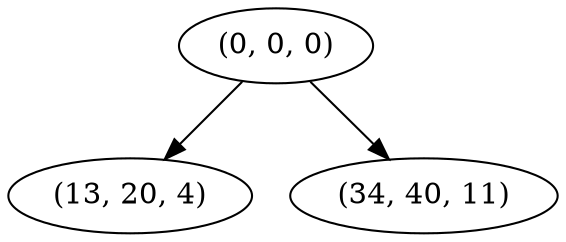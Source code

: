 digraph tree {
    "(0, 0, 0)";
    "(13, 20, 4)";
    "(34, 40, 11)";
    "(0, 0, 0)" -> "(13, 20, 4)";
    "(0, 0, 0)" -> "(34, 40, 11)";
}
